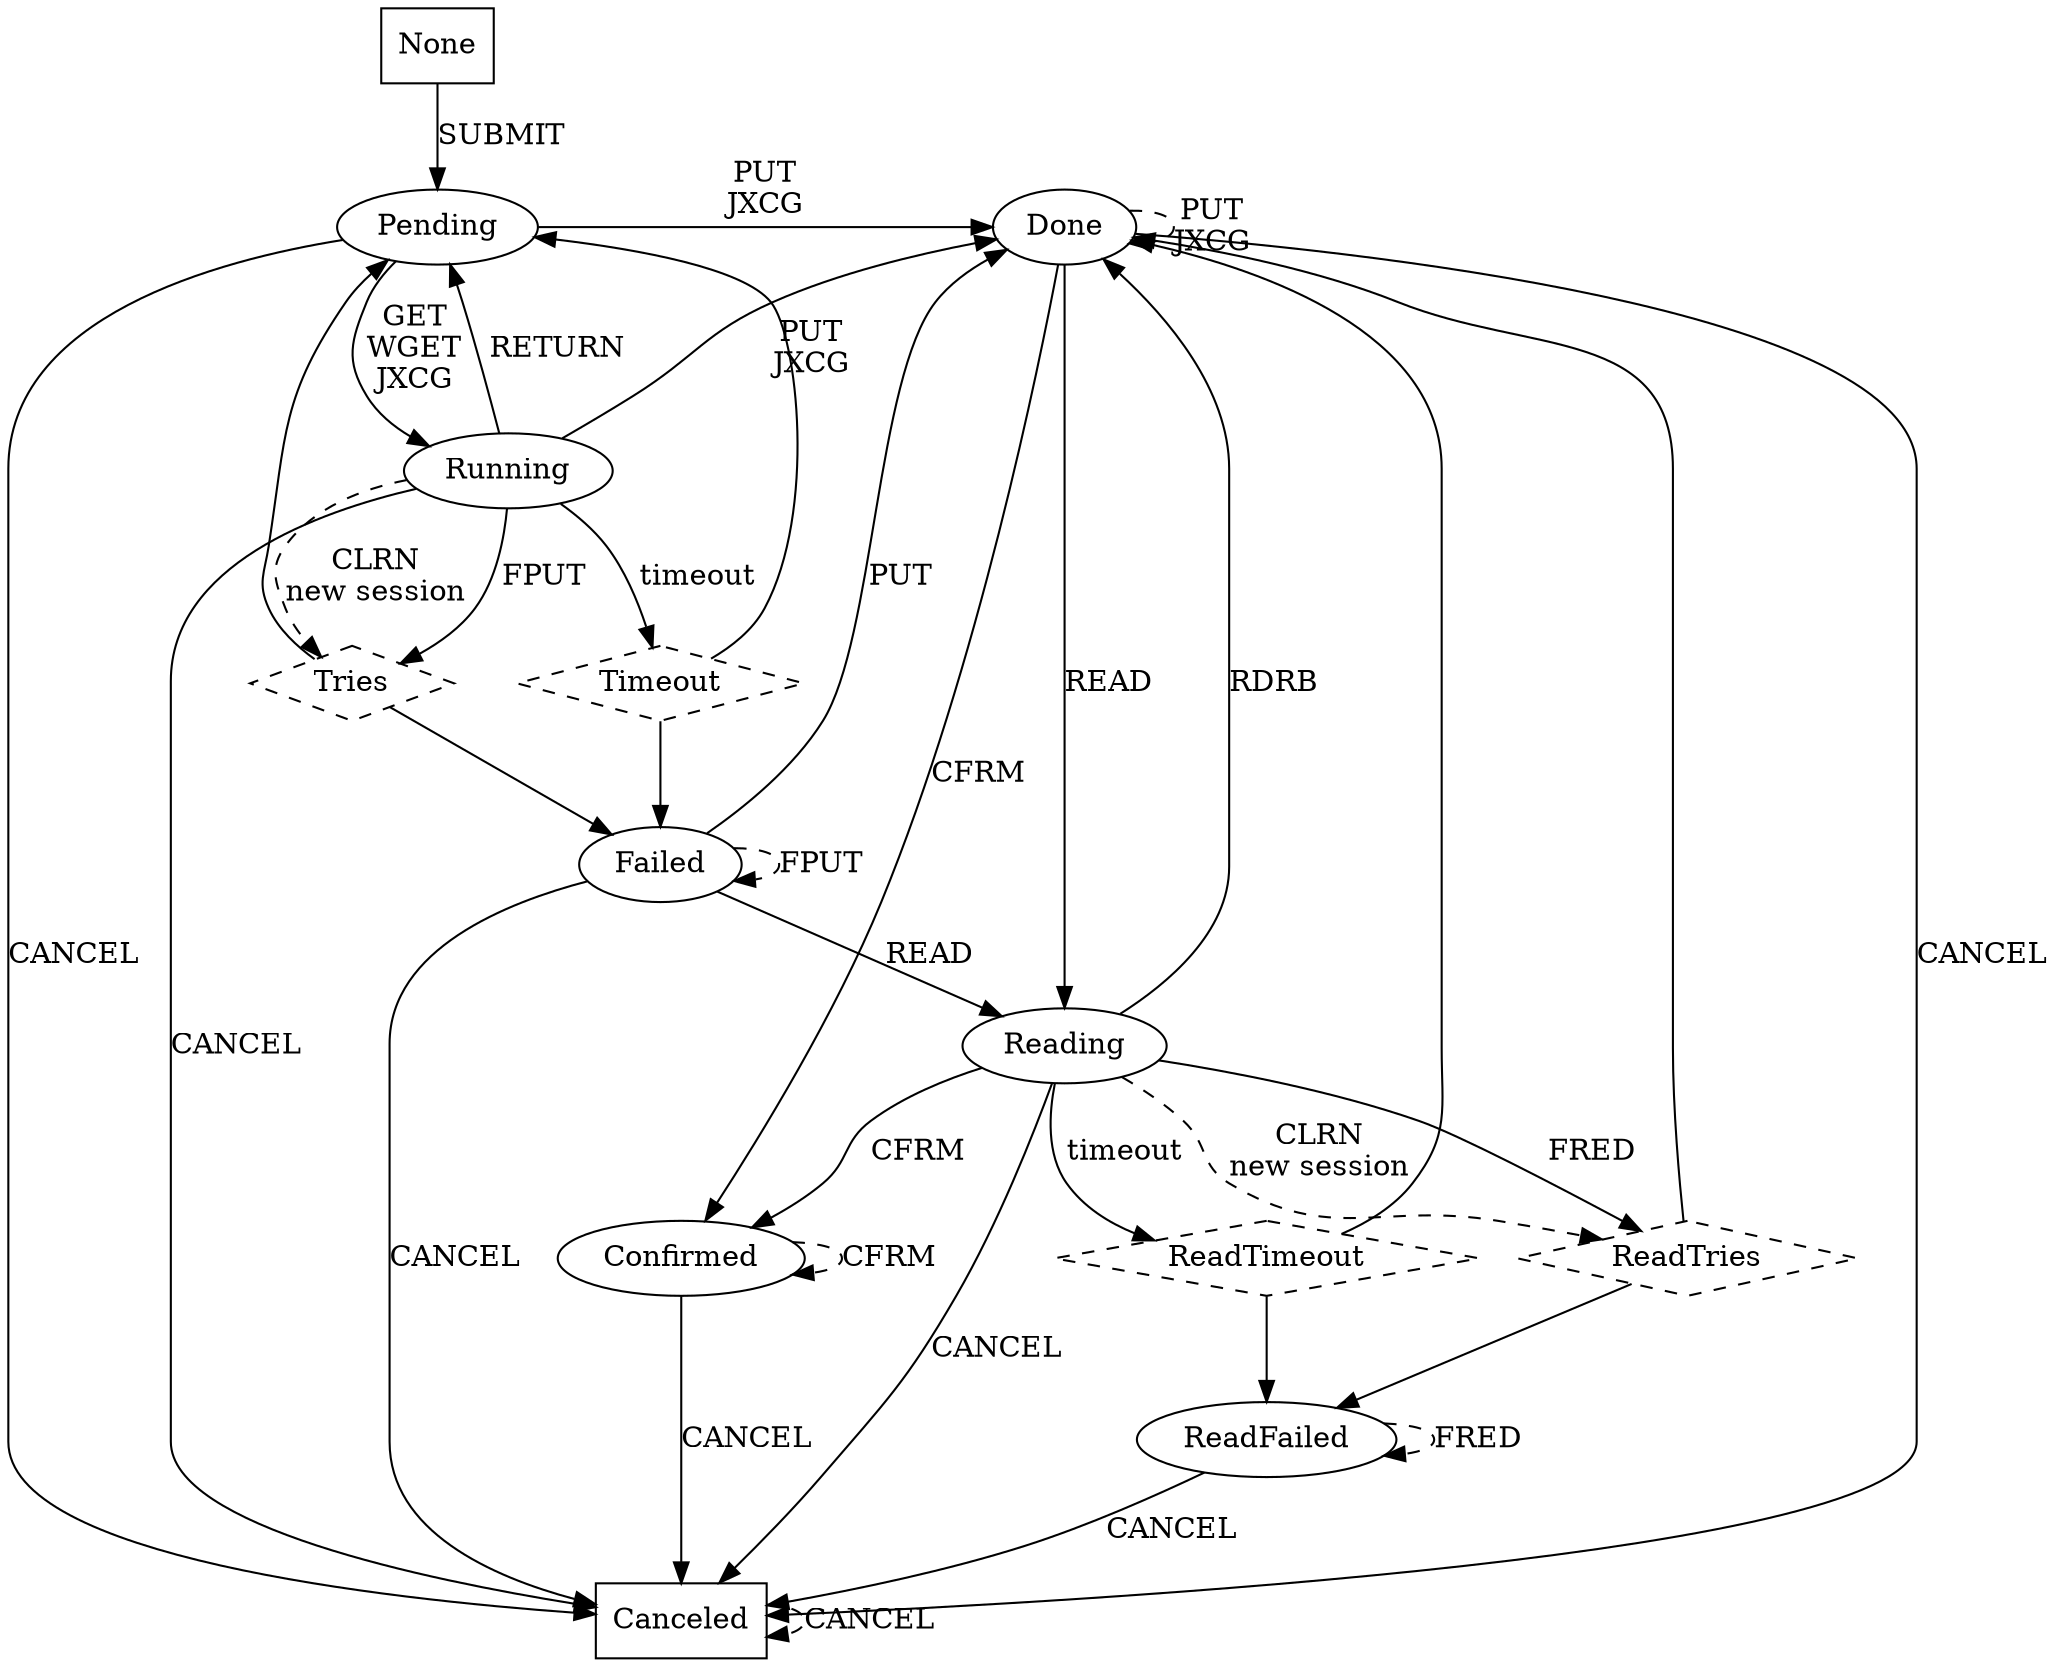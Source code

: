 # dot -T ps state_graph.dot -o state_graph.ps

digraph NetScheduleNew {

    None        [ label = "None",        shape = "box" ];
    Canceled    [ label = "Canceled",    shape = "box" ];
    Timeout     [ label = "Timeout",     shape = "diamond", style = "dashed" ];
    ReadTimeout [ label = "ReadTimeout", shape = "diamond", style = "dashed" ];
    Tries       [ label = "Tries",       shape = "diamond", style = "dashed" ];
    ReadTries   [ label = "ReadTries",   shape = "diamond", style = "dashed" ];

    None        -> Pending          [ label = "SUBMIT" ];

    Pending     -> Running          [ label = "GET\nWGET\nJXCG" ];
    Pending     -> Canceled         [ label = "CANCEL" ];
    Pending     -> Done             [ label = "PUT\nJXCG" ];

    Running     -> Pending          [ label = "RETURN" ];
    Running     -> Canceled         [ label = "CANCEL" ];
    Running     -> Done             [ label = "PUT\nJXCG" ];
    Running     -> Timeout          [ label = "timeout" ];
    Running     -> Tries            [ label = "FPUT" ];
    Running     -> Tries            [ label = "CLRN\nnew session", style = "dashed" ];

    Tries       -> Failed;
    Tries       -> Pending;

    Timeout     -> Pending;
    Timeout     -> Failed;

    Failed      -> Reading          [ label = "READ" ];
    Failed      -> Canceled         [ label = "CANCEL" ];
    Failed      -> Failed           [ label = "FPUT", style = "dashed" ];
    Failed      -> Done             [ label = "PUT" ];

    Done        -> Reading          [ label = "READ" ];
    Done        -> Canceled         [ label = "CANCEL" ];
    Done        -> Done             [ label = "PUT\nJXCG", style = "dashed" ];
    Done        -> Confirmed        [ label = "CFRM" ];

    Reading     -> Canceled         [ label = "CANCEL" ];
    Reading     -> Confirmed        [ label = "CFRM" ];
    Reading     -> Done             [ label = "RDRB" ];
    Reading     -> ReadTimeout      [ label = "timeout" ];
    Reading     -> ReadTries        [ label = "FRED" ];
    Reading     -> ReadTries        [ label = "CLRN\nnew session", style = "dashed" ];

    ReadTries   -> ReadFailed;
    ReadTries   -> Done;

    ReadTimeout -> Done;
    ReadTimeout -> ReadFailed;

    ReadFailed  -> Canceled         [ label = "CANCEL" ];
    ReadFailed  -> ReadFailed       [ label = "FRED", style = "dashed" ];

    Confirmed   -> Canceled         [ label = "CANCEL" ];
    Confirmed   -> Confirmed        [ label = "CFRM", style = "dashed" ];

    Canceled    -> Canceled         [ label = "CANCEL", style = "dashed" ];

    { rank = same; "Done"; "Pending" }
}

